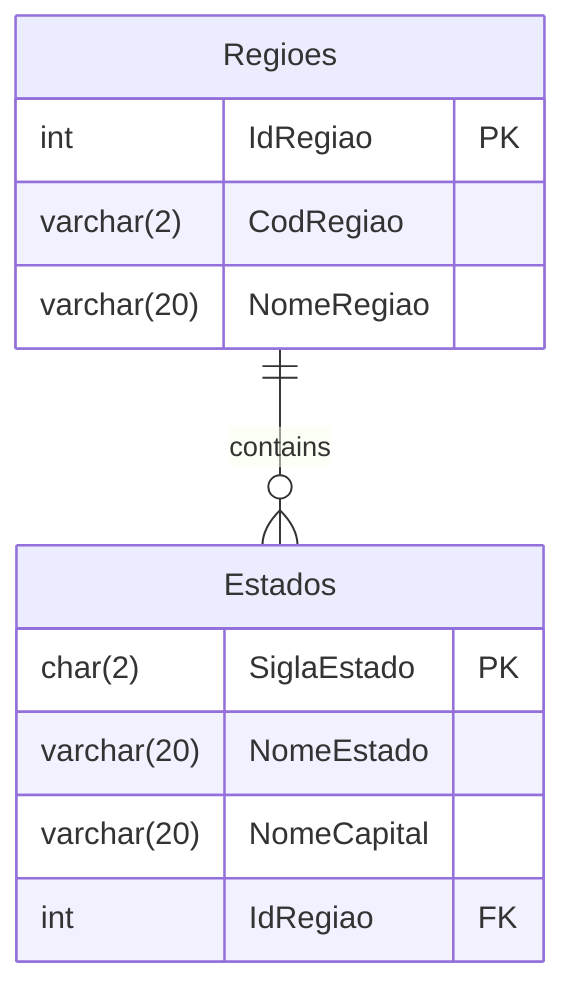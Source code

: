 erDiagram
    Regioes {
        int IdRegiao PK
        varchar(2) CodRegiao
        varchar(20) NomeRegiao
    }
    
    Estados {
        char(2) SiglaEstado PK
        varchar(20) NomeEstado
        varchar(20) NomeCapital
        int IdRegiao FK
    }

    Regioes ||--o{ Estados: contains